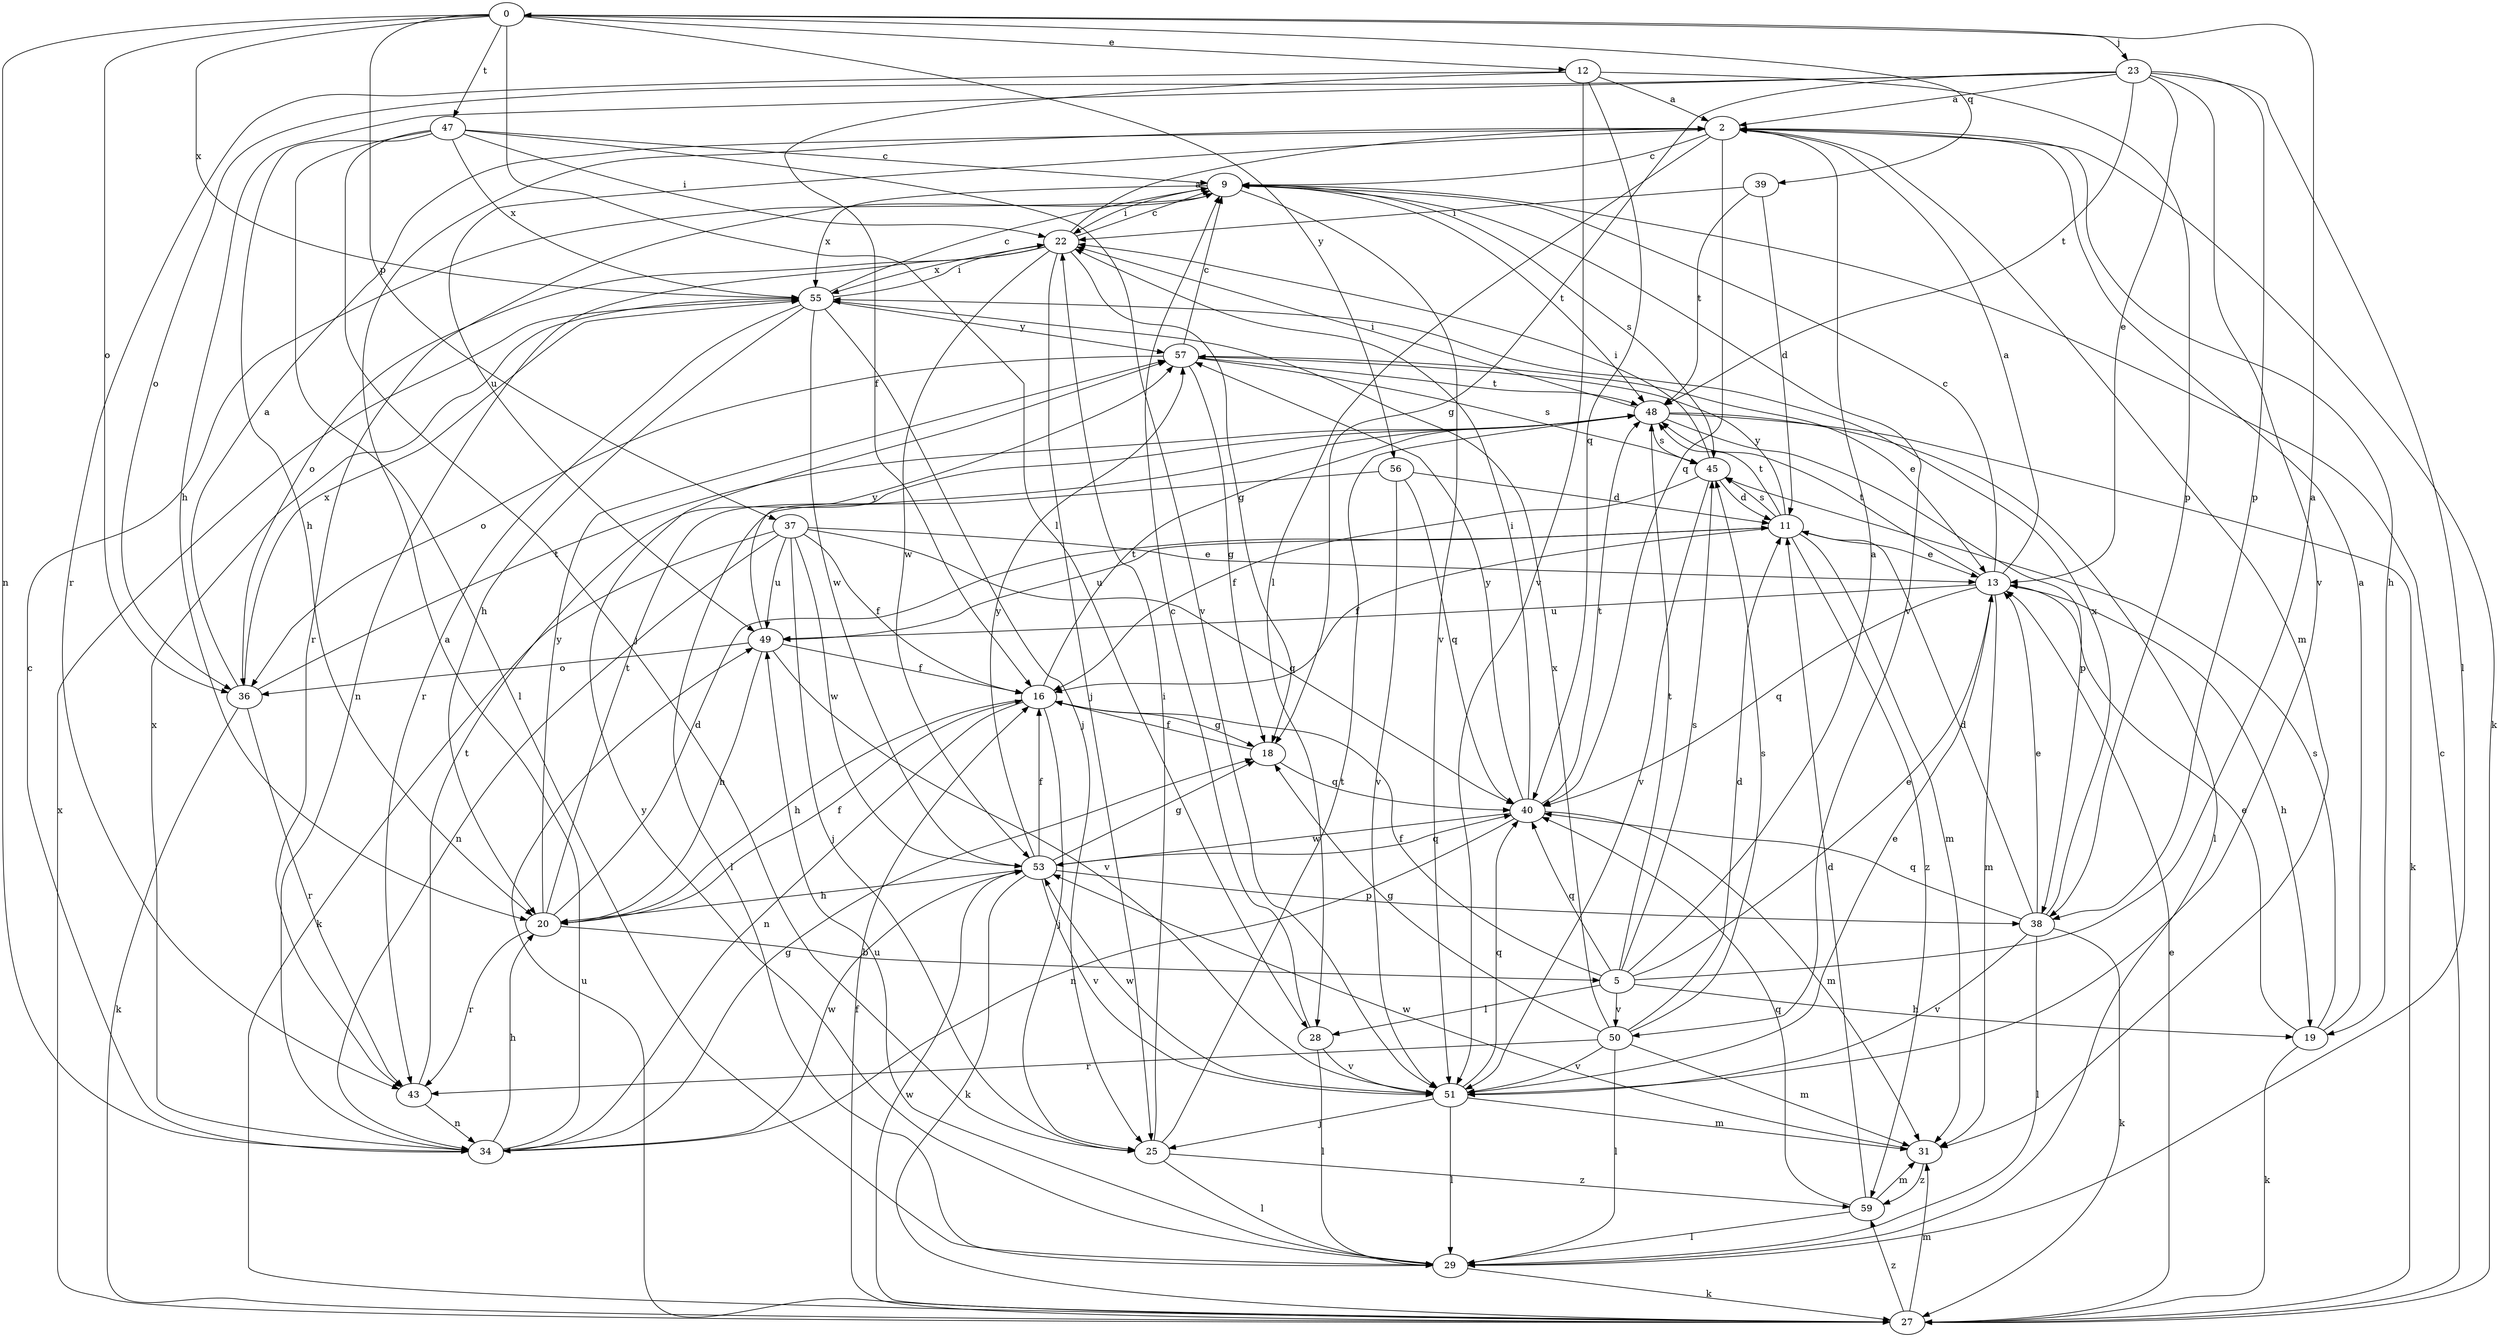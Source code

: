 strict digraph  {
0;
2;
5;
9;
11;
12;
13;
16;
18;
19;
20;
22;
23;
25;
27;
28;
29;
31;
34;
36;
37;
38;
39;
40;
43;
45;
47;
48;
49;
50;
51;
53;
55;
56;
57;
59;
0 -> 12  [label=e];
0 -> 23  [label=j];
0 -> 28  [label=l];
0 -> 34  [label=n];
0 -> 36  [label=o];
0 -> 37  [label=p];
0 -> 39  [label=q];
0 -> 47  [label=t];
0 -> 55  [label=x];
0 -> 56  [label=y];
2 -> 9  [label=c];
2 -> 19  [label=h];
2 -> 27  [label=k];
2 -> 28  [label=l];
2 -> 31  [label=m];
2 -> 40  [label=q];
2 -> 49  [label=u];
5 -> 0  [label=a];
5 -> 2  [label=a];
5 -> 13  [label=e];
5 -> 16  [label=f];
5 -> 19  [label=h];
5 -> 28  [label=l];
5 -> 40  [label=q];
5 -> 45  [label=s];
5 -> 48  [label=t];
5 -> 50  [label=v];
9 -> 22  [label=i];
9 -> 43  [label=r];
9 -> 45  [label=s];
9 -> 48  [label=t];
9 -> 50  [label=v];
9 -> 51  [label=v];
9 -> 55  [label=x];
11 -> 13  [label=e];
11 -> 16  [label=f];
11 -> 31  [label=m];
11 -> 45  [label=s];
11 -> 48  [label=t];
11 -> 49  [label=u];
11 -> 57  [label=y];
11 -> 59  [label=z];
12 -> 2  [label=a];
12 -> 16  [label=f];
12 -> 38  [label=p];
12 -> 40  [label=q];
12 -> 43  [label=r];
12 -> 51  [label=v];
13 -> 2  [label=a];
13 -> 9  [label=c];
13 -> 19  [label=h];
13 -> 31  [label=m];
13 -> 40  [label=q];
13 -> 48  [label=t];
13 -> 49  [label=u];
16 -> 18  [label=g];
16 -> 20  [label=h];
16 -> 25  [label=j];
16 -> 34  [label=n];
16 -> 48  [label=t];
18 -> 16  [label=f];
18 -> 40  [label=q];
19 -> 2  [label=a];
19 -> 13  [label=e];
19 -> 27  [label=k];
19 -> 45  [label=s];
20 -> 5  [label=b];
20 -> 11  [label=d];
20 -> 16  [label=f];
20 -> 43  [label=r];
20 -> 48  [label=t];
20 -> 57  [label=y];
22 -> 2  [label=a];
22 -> 9  [label=c];
22 -> 18  [label=g];
22 -> 25  [label=j];
22 -> 34  [label=n];
22 -> 36  [label=o];
22 -> 53  [label=w];
22 -> 55  [label=x];
23 -> 2  [label=a];
23 -> 13  [label=e];
23 -> 18  [label=g];
23 -> 20  [label=h];
23 -> 29  [label=l];
23 -> 36  [label=o];
23 -> 38  [label=p];
23 -> 48  [label=t];
23 -> 51  [label=v];
25 -> 22  [label=i];
25 -> 29  [label=l];
25 -> 48  [label=t];
25 -> 59  [label=z];
27 -> 9  [label=c];
27 -> 13  [label=e];
27 -> 16  [label=f];
27 -> 31  [label=m];
27 -> 49  [label=u];
27 -> 53  [label=w];
27 -> 55  [label=x];
27 -> 59  [label=z];
28 -> 9  [label=c];
28 -> 29  [label=l];
28 -> 51  [label=v];
29 -> 27  [label=k];
29 -> 49  [label=u];
29 -> 57  [label=y];
31 -> 53  [label=w];
31 -> 59  [label=z];
34 -> 2  [label=a];
34 -> 9  [label=c];
34 -> 18  [label=g];
34 -> 20  [label=h];
34 -> 53  [label=w];
34 -> 55  [label=x];
36 -> 2  [label=a];
36 -> 27  [label=k];
36 -> 43  [label=r];
36 -> 48  [label=t];
36 -> 55  [label=x];
37 -> 13  [label=e];
37 -> 16  [label=f];
37 -> 25  [label=j];
37 -> 27  [label=k];
37 -> 34  [label=n];
37 -> 40  [label=q];
37 -> 49  [label=u];
37 -> 53  [label=w];
38 -> 11  [label=d];
38 -> 13  [label=e];
38 -> 27  [label=k];
38 -> 29  [label=l];
38 -> 40  [label=q];
38 -> 51  [label=v];
38 -> 55  [label=x];
39 -> 11  [label=d];
39 -> 22  [label=i];
39 -> 48  [label=t];
40 -> 22  [label=i];
40 -> 31  [label=m];
40 -> 34  [label=n];
40 -> 48  [label=t];
40 -> 53  [label=w];
40 -> 57  [label=y];
43 -> 34  [label=n];
43 -> 48  [label=t];
45 -> 11  [label=d];
45 -> 16  [label=f];
45 -> 22  [label=i];
45 -> 51  [label=v];
47 -> 9  [label=c];
47 -> 20  [label=h];
47 -> 22  [label=i];
47 -> 25  [label=j];
47 -> 29  [label=l];
47 -> 51  [label=v];
47 -> 55  [label=x];
48 -> 22  [label=i];
48 -> 27  [label=k];
48 -> 29  [label=l];
48 -> 38  [label=p];
48 -> 45  [label=s];
49 -> 16  [label=f];
49 -> 20  [label=h];
49 -> 36  [label=o];
49 -> 51  [label=v];
49 -> 57  [label=y];
50 -> 11  [label=d];
50 -> 18  [label=g];
50 -> 29  [label=l];
50 -> 31  [label=m];
50 -> 43  [label=r];
50 -> 45  [label=s];
50 -> 51  [label=v];
50 -> 55  [label=x];
51 -> 13  [label=e];
51 -> 25  [label=j];
51 -> 29  [label=l];
51 -> 31  [label=m];
51 -> 40  [label=q];
51 -> 53  [label=w];
53 -> 16  [label=f];
53 -> 18  [label=g];
53 -> 20  [label=h];
53 -> 27  [label=k];
53 -> 38  [label=p];
53 -> 40  [label=q];
53 -> 51  [label=v];
53 -> 57  [label=y];
55 -> 9  [label=c];
55 -> 20  [label=h];
55 -> 22  [label=i];
55 -> 25  [label=j];
55 -> 43  [label=r];
55 -> 53  [label=w];
55 -> 57  [label=y];
56 -> 11  [label=d];
56 -> 29  [label=l];
56 -> 40  [label=q];
56 -> 51  [label=v];
57 -> 9  [label=c];
57 -> 13  [label=e];
57 -> 18  [label=g];
57 -> 36  [label=o];
57 -> 45  [label=s];
57 -> 48  [label=t];
59 -> 11  [label=d];
59 -> 29  [label=l];
59 -> 31  [label=m];
59 -> 40  [label=q];
}
